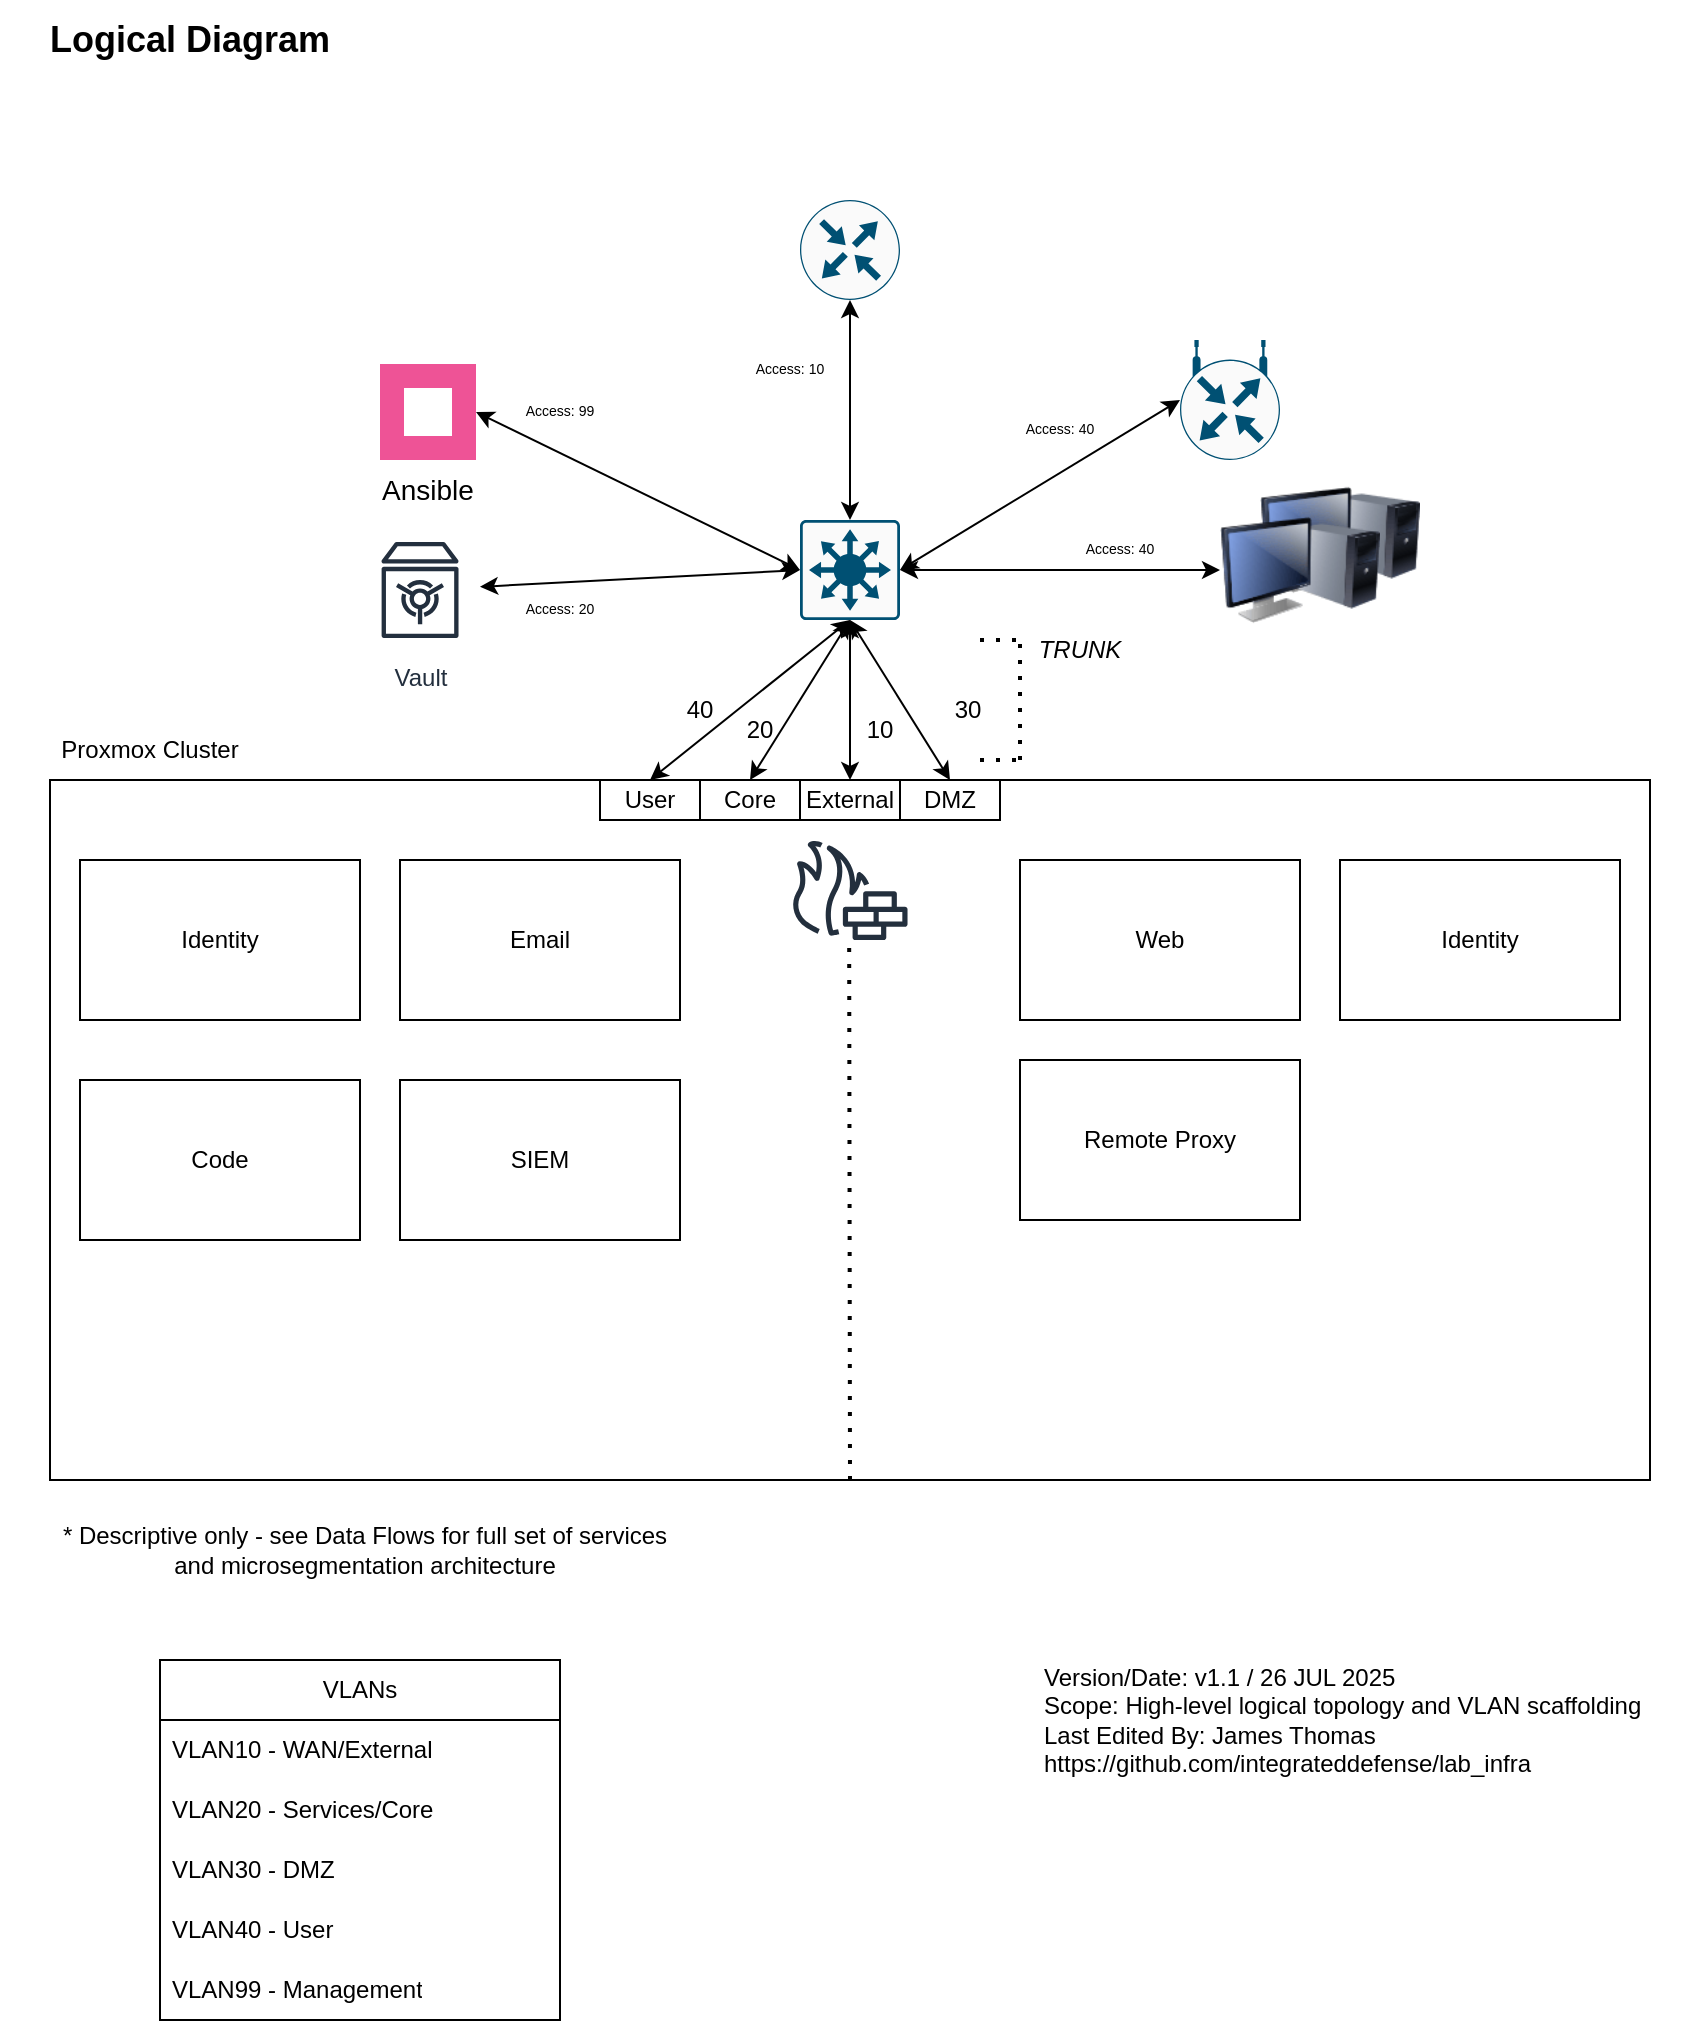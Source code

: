 <mxfile version="28.0.6">
  <diagram name="Page-1" id="yoQYSZhefAMHcPjo6ywg">
    <mxGraphModel dx="2323" dy="851" grid="1" gridSize="10" guides="1" tooltips="1" connect="1" arrows="1" fold="1" page="1" pageScale="1" pageWidth="850" pageHeight="1100" math="0" shadow="0">
      <root>
        <mxCell id="0" />
        <mxCell id="1" parent="0" />
        <mxCell id="CJxo2ervFT9Eq8WJpUUf-10" value="Logical Diagram" style="text;html=1;align=center;verticalAlign=middle;whiteSpace=wrap;rounded=0;fontSize=18;fontStyle=1" parent="1" vertex="1">
          <mxGeometry x="-850" width="190" height="40" as="geometry" />
        </mxCell>
        <mxCell id="CJxo2ervFT9Eq8WJpUUf-2" value="" style="sketch=0;points=[[0.015,0.015,0],[0.985,0.015,0],[0.985,0.985,0],[0.015,0.985,0],[0.25,0,0],[0.5,0,0],[0.75,0,0],[1,0.25,0],[1,0.5,0],[1,0.75,0],[0.75,1,0],[0.5,1,0],[0.25,1,0],[0,0.75,0],[0,0.5,0],[0,0.25,0]];verticalLabelPosition=bottom;html=1;verticalAlign=top;aspect=fixed;align=center;pointerEvents=1;shape=mxgraph.cisco19.rect;prIcon=l3_switch;fillColor=#FAFAFA;strokeColor=#005073;textShadow=1;" parent="1" vertex="1">
          <mxGeometry x="-450" y="260" width="50" height="50" as="geometry" />
        </mxCell>
        <mxCell id="CJxo2ervFT9Eq8WJpUUf-9" value="" style="sketch=0;points=[[0.5,0,0],[1,0.5,0],[0.5,1,0],[0,0.5,0],[0.145,0.145,0],[0.856,0.145,0],[0.855,0.856,0],[0.145,0.855,0]];verticalLabelPosition=bottom;html=1;verticalAlign=top;aspect=fixed;align=center;pointerEvents=1;shape=mxgraph.cisco19.rect;prIcon=wireless_router;fillColor=#FAFAFA;strokeColor=#005073;" parent="1" vertex="1">
          <mxGeometry x="-260" y="170" width="50" height="60" as="geometry" />
        </mxCell>
        <mxCell id="CJxo2ervFT9Eq8WJpUUf-5" value="" style="sketch=0;points=[[0.5,0,0],[1,0.5,0],[0.5,1,0],[0,0.5,0],[0.145,0.145,0],[0.856,0.145,0],[0.855,0.856,0],[0.145,0.855,0]];verticalLabelPosition=bottom;html=1;verticalAlign=top;aspect=fixed;align=center;pointerEvents=1;shape=mxgraph.cisco19.rect;prIcon=router;fillColor=#FAFAFA;strokeColor=#005073;" parent="1" vertex="1">
          <mxGeometry x="-450" y="100" width="50" height="50" as="geometry" />
        </mxCell>
        <mxCell id="CJxo2ervFT9Eq8WJpUUf-12" value="" style="endArrow=classic;startArrow=classic;html=1;rounded=0;entryX=0.5;entryY=1;entryDx=0;entryDy=0;entryPerimeter=0;exitX=0.5;exitY=0;exitDx=0;exitDy=0;exitPerimeter=0;" parent="1" source="CJxo2ervFT9Eq8WJpUUf-2" target="CJxo2ervFT9Eq8WJpUUf-5" edge="1">
          <mxGeometry width="50" height="50" relative="1" as="geometry">
            <mxPoint x="-440" y="310" as="sourcePoint" />
            <mxPoint x="-390" y="260" as="targetPoint" />
          </mxGeometry>
        </mxCell>
        <mxCell id="CJxo2ervFT9Eq8WJpUUf-13" value="" style="endArrow=classic;startArrow=classic;html=1;rounded=0;exitX=0;exitY=0.5;exitDx=0;exitDy=0;exitPerimeter=0;entryX=1;entryY=0.5;entryDx=0;entryDy=0;entryPerimeter=0;" parent="1" source="CJxo2ervFT9Eq8WJpUUf-9" target="CJxo2ervFT9Eq8WJpUUf-2" edge="1">
          <mxGeometry width="50" height="50" relative="1" as="geometry">
            <mxPoint x="-440" y="310" as="sourcePoint" />
            <mxPoint x="-390" y="260" as="targetPoint" />
          </mxGeometry>
        </mxCell>
        <mxCell id="CJxo2ervFT9Eq8WJpUUf-15" value="" style="endArrow=classic;startArrow=classic;html=1;rounded=0;entryX=0;entryY=0.5;entryDx=0;entryDy=0;exitX=1;exitY=0.5;exitDx=0;exitDy=0;exitPerimeter=0;" parent="1" source="CJxo2ervFT9Eq8WJpUUf-2" target="CJxo2ervFT9Eq8WJpUUf-20" edge="1">
          <mxGeometry width="50" height="50" relative="1" as="geometry">
            <mxPoint x="-440" y="310" as="sourcePoint" />
            <mxPoint x="-160" y="285" as="targetPoint" />
          </mxGeometry>
        </mxCell>
        <mxCell id="CJxo2ervFT9Eq8WJpUUf-21" value="" style="image;html=1;image=img/lib/clip_art/computers/Monitor_Tower_128x128.png" parent="1" vertex="1">
          <mxGeometry x="-220" y="230" width="80" height="80" as="geometry" />
        </mxCell>
        <mxCell id="CJxo2ervFT9Eq8WJpUUf-20" value="" style="image;html=1;image=img/lib/clip_art/computers/Monitor_Tower_128x128.png" parent="1" vertex="1">
          <mxGeometry x="-240" y="245" width="80" height="80" as="geometry" />
        </mxCell>
        <mxCell id="CJxo2ervFT9Eq8WJpUUf-17" value="Proxmox Cluster" style="text;html=1;align=center;verticalAlign=middle;whiteSpace=wrap;rounded=0;container=0;" parent="1" vertex="1">
          <mxGeometry x="-825" y="360" width="100" height="30" as="geometry" />
        </mxCell>
        <mxCell id="CJxo2ervFT9Eq8WJpUUf-16" value="" style="rounded=0;whiteSpace=wrap;html=1;container=0;" parent="1" vertex="1">
          <mxGeometry x="-825" y="390" width="800" height="350" as="geometry" />
        </mxCell>
        <mxCell id="CJxo2ervFT9Eq8WJpUUf-22" value="* Descriptive only - see Data Flows for full set of services and microsegmentation architecture" style="text;html=1;align=center;verticalAlign=middle;whiteSpace=wrap;rounded=0;container=0;" parent="1" vertex="1">
          <mxGeometry x="-825" y="760" width="315" height="30" as="geometry" />
        </mxCell>
        <mxCell id="CJxo2ervFT9Eq8WJpUUf-25" value="" style="endArrow=none;dashed=1;html=1;dashPattern=1 3;strokeWidth=2;rounded=0;exitX=0.5;exitY=1;exitDx=0;exitDy=0;" parent="1" source="CJxo2ervFT9Eq8WJpUUf-16" target="CJxo2ervFT9Eq8WJpUUf-26" edge="1">
          <mxGeometry width="50" height="50" relative="1" as="geometry">
            <mxPoint x="-390" y="460" as="sourcePoint" />
            <mxPoint x="-425" y="500" as="targetPoint" />
          </mxGeometry>
        </mxCell>
        <mxCell id="CJxo2ervFT9Eq8WJpUUf-26" value="" style="sketch=0;outlineConnect=0;fontColor=#232F3E;gradientColor=none;fillColor=#232F3D;strokeColor=none;dashed=0;verticalLabelPosition=bottom;verticalAlign=top;align=center;html=1;fontSize=12;fontStyle=0;aspect=fixed;pointerEvents=1;shape=mxgraph.aws4.generic_firewall;" parent="1" vertex="1">
          <mxGeometry x="-455" y="420" width="59.09" height="50" as="geometry" />
        </mxCell>
        <mxCell id="CJxo2ervFT9Eq8WJpUUf-27" value="Core" style="rounded=0;whiteSpace=wrap;html=1;" parent="1" vertex="1">
          <mxGeometry x="-500" y="390" width="50" height="20" as="geometry" />
        </mxCell>
        <mxCell id="CJxo2ervFT9Eq8WJpUUf-28" value="External" style="rounded=0;whiteSpace=wrap;html=1;" parent="1" vertex="1">
          <mxGeometry x="-450" y="390" width="50" height="20" as="geometry" />
        </mxCell>
        <mxCell id="CJxo2ervFT9Eq8WJpUUf-29" value="DMZ" style="rounded=0;whiteSpace=wrap;html=1;" parent="1" vertex="1">
          <mxGeometry x="-400" y="390" width="50" height="20" as="geometry" />
        </mxCell>
        <mxCell id="CJxo2ervFT9Eq8WJpUUf-30" value="" style="endArrow=classic;startArrow=classic;html=1;rounded=0;entryX=0.5;entryY=1;entryDx=0;entryDy=0;entryPerimeter=0;exitX=0.5;exitY=0;exitDx=0;exitDy=0;" parent="1" source="CJxo2ervFT9Eq8WJpUUf-28" target="CJxo2ervFT9Eq8WJpUUf-2" edge="1">
          <mxGeometry width="50" height="50" relative="1" as="geometry">
            <mxPoint x="-390" y="420" as="sourcePoint" />
            <mxPoint x="-340" y="370" as="targetPoint" />
          </mxGeometry>
        </mxCell>
        <mxCell id="CJxo2ervFT9Eq8WJpUUf-31" value="" style="endArrow=classic;startArrow=classic;html=1;rounded=0;entryX=0.5;entryY=1;entryDx=0;entryDy=0;entryPerimeter=0;exitX=0.5;exitY=0;exitDx=0;exitDy=0;" parent="1" source="CJxo2ervFT9Eq8WJpUUf-27" target="CJxo2ervFT9Eq8WJpUUf-2" edge="1">
          <mxGeometry width="50" height="50" relative="1" as="geometry">
            <mxPoint x="-390" y="420" as="sourcePoint" />
            <mxPoint x="-340" y="370" as="targetPoint" />
          </mxGeometry>
        </mxCell>
        <mxCell id="CJxo2ervFT9Eq8WJpUUf-32" value="" style="endArrow=classic;startArrow=classic;html=1;rounded=0;entryX=0.5;entryY=1;entryDx=0;entryDy=0;entryPerimeter=0;exitX=0.5;exitY=0;exitDx=0;exitDy=0;" parent="1" source="CJxo2ervFT9Eq8WJpUUf-29" target="CJxo2ervFT9Eq8WJpUUf-2" edge="1">
          <mxGeometry width="50" height="50" relative="1" as="geometry">
            <mxPoint x="-390" y="420" as="sourcePoint" />
            <mxPoint x="-340" y="370" as="targetPoint" />
          </mxGeometry>
        </mxCell>
        <mxCell id="CJxo2ervFT9Eq8WJpUUf-33" value="Identity" style="rounded=0;whiteSpace=wrap;html=1;" parent="1" vertex="1">
          <mxGeometry x="-810" y="430" width="140" height="80" as="geometry" />
        </mxCell>
        <mxCell id="CJxo2ervFT9Eq8WJpUUf-34" value="Code" style="rounded=0;whiteSpace=wrap;html=1;" parent="1" vertex="1">
          <mxGeometry x="-810" y="540" width="140" height="80" as="geometry" />
        </mxCell>
        <mxCell id="CJxo2ervFT9Eq8WJpUUf-35" value="Email" style="rounded=0;whiteSpace=wrap;html=1;" parent="1" vertex="1">
          <mxGeometry x="-650" y="430" width="140" height="80" as="geometry" />
        </mxCell>
        <mxCell id="CJxo2ervFT9Eq8WJpUUf-36" value="Vault" style="sketch=0;outlineConnect=0;fontColor=#232F3E;gradientColor=none;strokeColor=#232F3E;fillColor=#ffffff;dashed=0;verticalLabelPosition=bottom;verticalAlign=top;align=center;html=1;fontSize=12;fontStyle=0;aspect=fixed;shape=mxgraph.aws4.resourceIcon;resIcon=mxgraph.aws4.vault;" parent="1" vertex="1">
          <mxGeometry x="-670" y="265" width="60" height="60" as="geometry" />
        </mxCell>
        <mxCell id="CJxo2ervFT9Eq8WJpUUf-37" value="Ansible" style="shape=rect;fillColor=#EE5396;aspect=fixed;resizable=0;labelPosition=center;verticalLabelPosition=bottom;align=center;verticalAlign=top;strokeColor=none;fontSize=14;" parent="1" vertex="1">
          <mxGeometry x="-660" y="182" width="48" height="48" as="geometry" />
        </mxCell>
        <mxCell id="CJxo2ervFT9Eq8WJpUUf-38" value="" style="fillColor=#ffffff;strokeColor=none;dashed=0;outlineConnect=0;html=1;labelPosition=center;verticalLabelPosition=bottom;verticalAlign=top;part=1;movable=0;resizable=0;rotatable=0;shape=mxgraph.ibm_cloud.logo--ansible-community" parent="CJxo2ervFT9Eq8WJpUUf-37" vertex="1">
          <mxGeometry width="24" height="24" relative="1" as="geometry">
            <mxPoint x="12" y="12" as="offset" />
          </mxGeometry>
        </mxCell>
        <mxCell id="CJxo2ervFT9Eq8WJpUUf-39" value="" style="endArrow=classic;startArrow=classic;html=1;rounded=0;entryX=0;entryY=0.5;entryDx=0;entryDy=0;entryPerimeter=0;exitX=1;exitY=0.5;exitDx=0;exitDy=0;" parent="1" source="CJxo2ervFT9Eq8WJpUUf-37" target="CJxo2ervFT9Eq8WJpUUf-2" edge="1">
          <mxGeometry width="50" height="50" relative="1" as="geometry">
            <mxPoint x="-360" y="530" as="sourcePoint" />
            <mxPoint x="-310" y="480" as="targetPoint" />
          </mxGeometry>
        </mxCell>
        <mxCell id="CJxo2ervFT9Eq8WJpUUf-40" value="" style="endArrow=classic;startArrow=classic;html=1;rounded=0;exitX=0;exitY=0.5;exitDx=0;exitDy=0;exitPerimeter=0;" parent="1" source="CJxo2ervFT9Eq8WJpUUf-2" target="CJxo2ervFT9Eq8WJpUUf-36" edge="1">
          <mxGeometry width="50" height="50" relative="1" as="geometry">
            <mxPoint x="-490" y="260" as="sourcePoint" />
            <mxPoint x="-328" y="339" as="targetPoint" />
          </mxGeometry>
        </mxCell>
        <mxCell id="CJxo2ervFT9Eq8WJpUUf-41" value="SIEM" style="rounded=0;whiteSpace=wrap;html=1;" parent="1" vertex="1">
          <mxGeometry x="-650" y="540" width="140" height="80" as="geometry" />
        </mxCell>
        <mxCell id="CJxo2ervFT9Eq8WJpUUf-42" value="Web" style="rounded=0;whiteSpace=wrap;html=1;" parent="1" vertex="1">
          <mxGeometry x="-340" y="430" width="140" height="80" as="geometry" />
        </mxCell>
        <mxCell id="CJxo2ervFT9Eq8WJpUUf-43" value="Remote Proxy" style="rounded=0;whiteSpace=wrap;html=1;" parent="1" vertex="1">
          <mxGeometry x="-340" y="530" width="140" height="80" as="geometry" />
        </mxCell>
        <mxCell id="CJxo2ervFT9Eq8WJpUUf-45" value="Identity" style="rounded=0;whiteSpace=wrap;html=1;" parent="1" vertex="1">
          <mxGeometry x="-180" y="430" width="140" height="80" as="geometry" />
        </mxCell>
        <mxCell id="CJxo2ervFT9Eq8WJpUUf-46" value="VLANs" style="swimlane;fontStyle=0;childLayout=stackLayout;horizontal=1;startSize=30;horizontalStack=0;resizeParent=1;resizeParentMax=0;resizeLast=0;collapsible=1;marginBottom=0;whiteSpace=wrap;html=1;" parent="1" vertex="1">
          <mxGeometry x="-770" y="830" width="200" height="180" as="geometry" />
        </mxCell>
        <mxCell id="CJxo2ervFT9Eq8WJpUUf-47" value="VLAN10 - WAN/External" style="text;strokeColor=none;fillColor=none;align=left;verticalAlign=middle;spacingLeft=4;spacingRight=4;overflow=hidden;points=[[0,0.5],[1,0.5]];portConstraint=eastwest;rotatable=0;whiteSpace=wrap;html=1;" parent="CJxo2ervFT9Eq8WJpUUf-46" vertex="1">
          <mxGeometry y="30" width="200" height="30" as="geometry" />
        </mxCell>
        <mxCell id="CJxo2ervFT9Eq8WJpUUf-48" value="VLAN20 - Services/Core" style="text;strokeColor=none;fillColor=none;align=left;verticalAlign=middle;spacingLeft=4;spacingRight=4;overflow=hidden;points=[[0,0.5],[1,0.5]];portConstraint=eastwest;rotatable=0;whiteSpace=wrap;html=1;" parent="CJxo2ervFT9Eq8WJpUUf-46" vertex="1">
          <mxGeometry y="60" width="200" height="30" as="geometry" />
        </mxCell>
        <mxCell id="CJxo2ervFT9Eq8WJpUUf-49" value="VLAN30 - DMZ" style="text;strokeColor=none;fillColor=none;align=left;verticalAlign=middle;spacingLeft=4;spacingRight=4;overflow=hidden;points=[[0,0.5],[1,0.5]];portConstraint=eastwest;rotatable=0;whiteSpace=wrap;html=1;" parent="CJxo2ervFT9Eq8WJpUUf-46" vertex="1">
          <mxGeometry y="90" width="200" height="30" as="geometry" />
        </mxCell>
        <mxCell id="CJxo2ervFT9Eq8WJpUUf-58" value="VLAN40 - User" style="text;strokeColor=none;fillColor=none;align=left;verticalAlign=middle;spacingLeft=4;spacingRight=4;overflow=hidden;points=[[0,0.5],[1,0.5]];portConstraint=eastwest;rotatable=0;whiteSpace=wrap;html=1;" parent="CJxo2ervFT9Eq8WJpUUf-46" vertex="1">
          <mxGeometry y="120" width="200" height="30" as="geometry" />
        </mxCell>
        <mxCell id="mW_gUQSu42ZMfpgdddVE-1" value="VLAN99 - Management" style="text;strokeColor=none;fillColor=none;align=left;verticalAlign=middle;spacingLeft=4;spacingRight=4;overflow=hidden;points=[[0,0.5],[1,0.5]];portConstraint=eastwest;rotatable=0;whiteSpace=wrap;html=1;" parent="CJxo2ervFT9Eq8WJpUUf-46" vertex="1">
          <mxGeometry y="150" width="200" height="30" as="geometry" />
        </mxCell>
        <mxCell id="CJxo2ervFT9Eq8WJpUUf-50" value="Access: 99" style="text;html=1;align=center;verticalAlign=middle;whiteSpace=wrap;rounded=0;fontSize=7;" parent="1" vertex="1">
          <mxGeometry x="-600" y="191" width="60" height="30" as="geometry" />
        </mxCell>
        <mxCell id="CJxo2ervFT9Eq8WJpUUf-51" value="Access: 20" style="text;html=1;align=center;verticalAlign=middle;whiteSpace=wrap;rounded=0;fontSize=7;" parent="1" vertex="1">
          <mxGeometry x="-600" y="290" width="60" height="30" as="geometry" />
        </mxCell>
        <mxCell id="CJxo2ervFT9Eq8WJpUUf-52" value="20" style="text;html=1;align=center;verticalAlign=middle;whiteSpace=wrap;rounded=0;" parent="1" vertex="1">
          <mxGeometry x="-500" y="350" width="60" height="30" as="geometry" />
        </mxCell>
        <mxCell id="CJxo2ervFT9Eq8WJpUUf-55" value="Access: 40" style="text;html=1;align=center;verticalAlign=middle;whiteSpace=wrap;rounded=0;fontSize=7;" parent="1" vertex="1">
          <mxGeometry x="-350" y="200" width="60" height="30" as="geometry" />
        </mxCell>
        <mxCell id="CJxo2ervFT9Eq8WJpUUf-56" value="Access: 40" style="text;html=1;align=center;verticalAlign=middle;whiteSpace=wrap;rounded=0;fontSize=7;" parent="1" vertex="1">
          <mxGeometry x="-320" y="260" width="60" height="30" as="geometry" />
        </mxCell>
        <mxCell id="CJxo2ervFT9Eq8WJpUUf-57" value="30" style="text;html=1;align=center;verticalAlign=middle;whiteSpace=wrap;rounded=0;" parent="1" vertex="1">
          <mxGeometry x="-395.91" y="340" width="60" height="30" as="geometry" />
        </mxCell>
        <mxCell id="CJxo2ervFT9Eq8WJpUUf-59" value="User" style="rounded=0;whiteSpace=wrap;html=1;" parent="1" vertex="1">
          <mxGeometry x="-550" y="390" width="50" height="20" as="geometry" />
        </mxCell>
        <mxCell id="CJxo2ervFT9Eq8WJpUUf-61" value="" style="endArrow=classic;startArrow=classic;html=1;rounded=0;exitX=0.5;exitY=0;exitDx=0;exitDy=0;entryX=0.5;entryY=1;entryDx=0;entryDy=0;entryPerimeter=0;" parent="1" source="CJxo2ervFT9Eq8WJpUUf-59" target="CJxo2ervFT9Eq8WJpUUf-2" edge="1">
          <mxGeometry width="50" height="50" relative="1" as="geometry">
            <mxPoint x="-420" y="430" as="sourcePoint" />
            <mxPoint x="-420" y="310" as="targetPoint" />
          </mxGeometry>
        </mxCell>
        <mxCell id="CJxo2ervFT9Eq8WJpUUf-62" value="40" style="text;html=1;align=center;verticalAlign=middle;whiteSpace=wrap;rounded=0;" parent="1" vertex="1">
          <mxGeometry x="-530" y="340" width="60" height="30" as="geometry" />
        </mxCell>
        <mxCell id="CJxo2ervFT9Eq8WJpUUf-63" value="10" style="text;html=1;align=center;verticalAlign=middle;whiteSpace=wrap;rounded=0;" parent="1" vertex="1">
          <mxGeometry x="-440" y="350" width="60" height="30" as="geometry" />
        </mxCell>
        <mxCell id="CJxo2ervFT9Eq8WJpUUf-64" value="Version/Date: v1.1 / 26 JUL 2025&lt;div&gt;Scope: High-level logical topology and VLAN scaffolding&lt;/div&gt;&lt;div&gt;Last Edited By: James Thomas&lt;br&gt;https://github.com/integrateddefense/lab_infra&lt;/div&gt;" style="text;html=1;align=left;verticalAlign=middle;whiteSpace=wrap;rounded=0;spacingBottom=0;" parent="1" vertex="1">
          <mxGeometry x="-330" y="810" width="330" height="100" as="geometry" />
        </mxCell>
        <mxCell id="CJxo2ervFT9Eq8WJpUUf-65" value="&lt;i&gt;TRUNK&lt;/i&gt;" style="text;html=1;align=center;verticalAlign=middle;whiteSpace=wrap;rounded=0;" parent="1" vertex="1">
          <mxGeometry x="-340" y="310" width="60" height="30" as="geometry" />
        </mxCell>
        <mxCell id="CJxo2ervFT9Eq8WJpUUf-66" value="" style="endArrow=none;dashed=1;html=1;dashPattern=1 3;strokeWidth=2;rounded=0;entryX=0;entryY=0.25;entryDx=0;entryDy=0;" parent="1" target="CJxo2ervFT9Eq8WJpUUf-65" edge="1">
          <mxGeometry width="50" height="50" relative="1" as="geometry">
            <mxPoint x="-340" y="380" as="sourcePoint" />
            <mxPoint x="-340.08" y="300" as="targetPoint" />
          </mxGeometry>
        </mxCell>
        <mxCell id="CJxo2ervFT9Eq8WJpUUf-67" value="" style="endArrow=none;dashed=1;html=1;dashPattern=1 3;strokeWidth=2;rounded=0;" parent="1" edge="1">
          <mxGeometry width="50" height="50" relative="1" as="geometry">
            <mxPoint x="-360" y="380" as="sourcePoint" />
            <mxPoint x="-340" y="380" as="targetPoint" />
          </mxGeometry>
        </mxCell>
        <mxCell id="CJxo2ervFT9Eq8WJpUUf-68" value="" style="endArrow=none;dashed=1;html=1;dashPattern=1 3;strokeWidth=2;rounded=0;" parent="1" edge="1">
          <mxGeometry width="50" height="50" relative="1" as="geometry">
            <mxPoint x="-360" y="320" as="sourcePoint" />
            <mxPoint x="-340" y="320" as="targetPoint" />
          </mxGeometry>
        </mxCell>
        <mxCell id="CJxo2ervFT9Eq8WJpUUf-69" value="Access: 10" style="text;html=1;align=center;verticalAlign=middle;whiteSpace=wrap;rounded=0;fontSize=7;" parent="1" vertex="1">
          <mxGeometry x="-485" y="170" width="60" height="30" as="geometry" />
        </mxCell>
      </root>
    </mxGraphModel>
  </diagram>
</mxfile>
